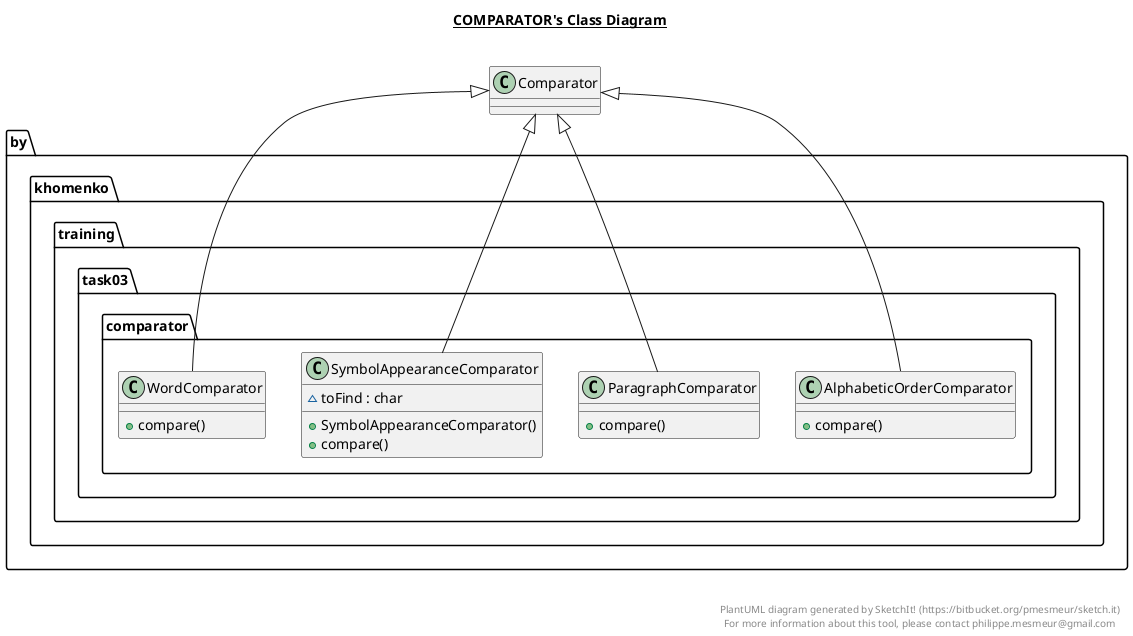 @startuml

title __COMPARATOR's Class Diagram__\n

  package by.khomenko.training.task03 {
    package by.khomenko.training.task03.comparator {
      class AlphabeticOrderComparator {
          + compare()
      }
    }
  }
  

  package by.khomenko.training.task03 {
    package by.khomenko.training.task03.comparator {
      class ParagraphComparator {
          + compare()
      }
    }
  }
  

  package by.khomenko.training.task03 {
    package by.khomenko.training.task03.comparator {
      class SymbolAppearanceComparator {
          ~ toFind : char
          + SymbolAppearanceComparator()
          + compare()
      }
    }
  }
  

  package by.khomenko.training.task03 {
    package by.khomenko.training.task03.comparator {
      class WordComparator {
          + compare()
      }
    }
  }
  

  AlphabeticOrderComparator -up-|> Comparator
  ParagraphComparator -up-|> Comparator
  SymbolAppearanceComparator -up-|> Comparator
  WordComparator -up-|> Comparator


right footer


PlantUML diagram generated by SketchIt! (https://bitbucket.org/pmesmeur/sketch.it)
For more information about this tool, please contact philippe.mesmeur@gmail.com
endfooter

@enduml
